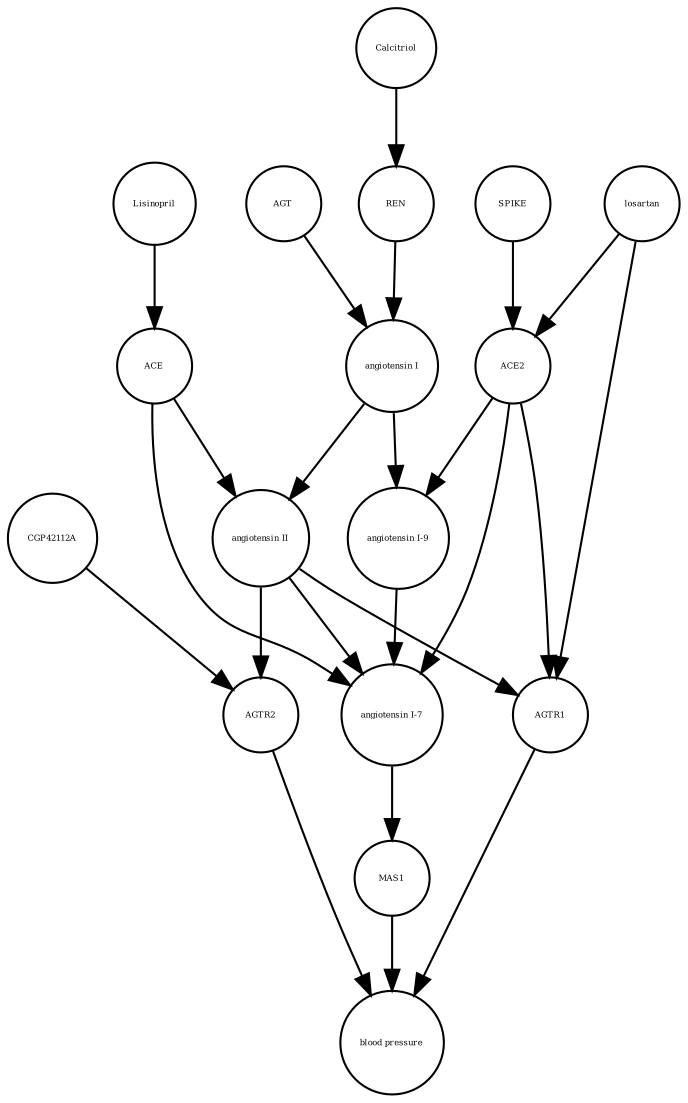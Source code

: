 strict digraph  {
MAS1 [annotation="", bipartite=0, cls=macromolecule, fontsize=4, label=MAS1, shape=circle];
"blood pressure" [annotation="", bipartite=0, cls=phenotype, fontsize=4, label="blood pressure", shape=circle];
AGTR2 [annotation="", bipartite=0, cls=macromolecule, fontsize=4, label=AGTR2, shape=circle];
AGTR1 [annotation="", bipartite=0, cls=macromolecule, fontsize=4, label=AGTR1, shape=circle];
losartan [annotation="", bipartite=0, cls="simple chemical", fontsize=4, label=losartan, shape=circle];
AGT [annotation="", bipartite=0, cls=macromolecule, fontsize=4, label=AGT, shape=circle];
"angiotensin I" [annotation="", bipartite=0, cls="simple chemical", fontsize=4, label="angiotensin I", shape=circle];
Lisinopril [annotation="", bipartite=0, cls="simple chemical", fontsize=4, label=Lisinopril, shape=circle];
CGP42112A [annotation="", bipartite=0, cls="simple chemical", fontsize=4, label=CGP42112A, shape=circle];
"angiotensin II" [annotation="", bipartite=0, cls="simple chemical", fontsize=4, label="angiotensin II", shape=circle];
"angiotensin I-7" [annotation="", bipartite=0, cls="simple chemical", fontsize=4, label="angiotensin I-7", shape=circle];
"angiotensin I-9" [annotation="", bipartite=0, cls="simple chemical", fontsize=4, label="angiotensin I-9", shape=circle];
Calcitriol [annotation="", bipartite=0, cls="simple chemical", fontsize=4, label=Calcitriol, shape=circle];
SPIKE [annotation="", bipartite=0, cls=macromolecule, fontsize=4, label=SPIKE, shape=circle];
ACE [annotation="", bipartite=0, cls=macromolecule, fontsize=4, label=ACE, shape=circle];
ACE2 [annotation="", bipartite=0, cls=macromolecule, fontsize=4, label=ACE2, shape=circle];
REN [annotation="", bipartite=0, cls=macromolecule, fontsize=4, label=REN, shape=circle];
MAS1 -> "blood pressure"  [annotation="", interaction_type=inhibition];
AGTR2 -> "blood pressure"  [annotation="", interaction_type=inhibition];
AGTR1 -> "blood pressure"  [annotation="", interaction_type=stimulation];
losartan -> ACE2  [annotation="", interaction_type=production];
losartan -> AGTR1  [annotation="", interaction_type=production];
AGT -> "angiotensin I"  [annotation="", interaction_type=production];
"angiotensin I" -> "angiotensin II"  [annotation="", interaction_type=production];
"angiotensin I" -> "angiotensin I-9"  [annotation="", interaction_type=production];
Lisinopril -> ACE  [annotation="", interaction_type=production];
CGP42112A -> AGTR2  [annotation="", interaction_type=production];
"angiotensin II" -> AGTR1  [annotation="", interaction_type=modulation];
"angiotensin II" -> AGTR2  [annotation="", interaction_type=production];
"angiotensin II" -> "angiotensin I-7"  [annotation="", interaction_type=production];
"angiotensin I-7" -> MAS1  [annotation="", interaction_type=production];
"angiotensin I-9" -> "angiotensin I-7"  [annotation="", interaction_type=production];
Calcitriol -> REN  [annotation="", interaction_type=inhibition];
SPIKE -> ACE2  [annotation="", interaction_type=production];
ACE -> "angiotensin II"  [annotation="", interaction_type=catalysis];
ACE -> "angiotensin I-7"  [annotation="", interaction_type=catalysis];
ACE2 -> AGTR1  [annotation="", interaction_type=production];
ACE2 -> "angiotensin I-9"  [annotation="", interaction_type=catalysis];
ACE2 -> "angiotensin I-7"  [annotation="", interaction_type=catalysis];
REN -> "angiotensin I"  [annotation="", interaction_type=catalysis];
}
